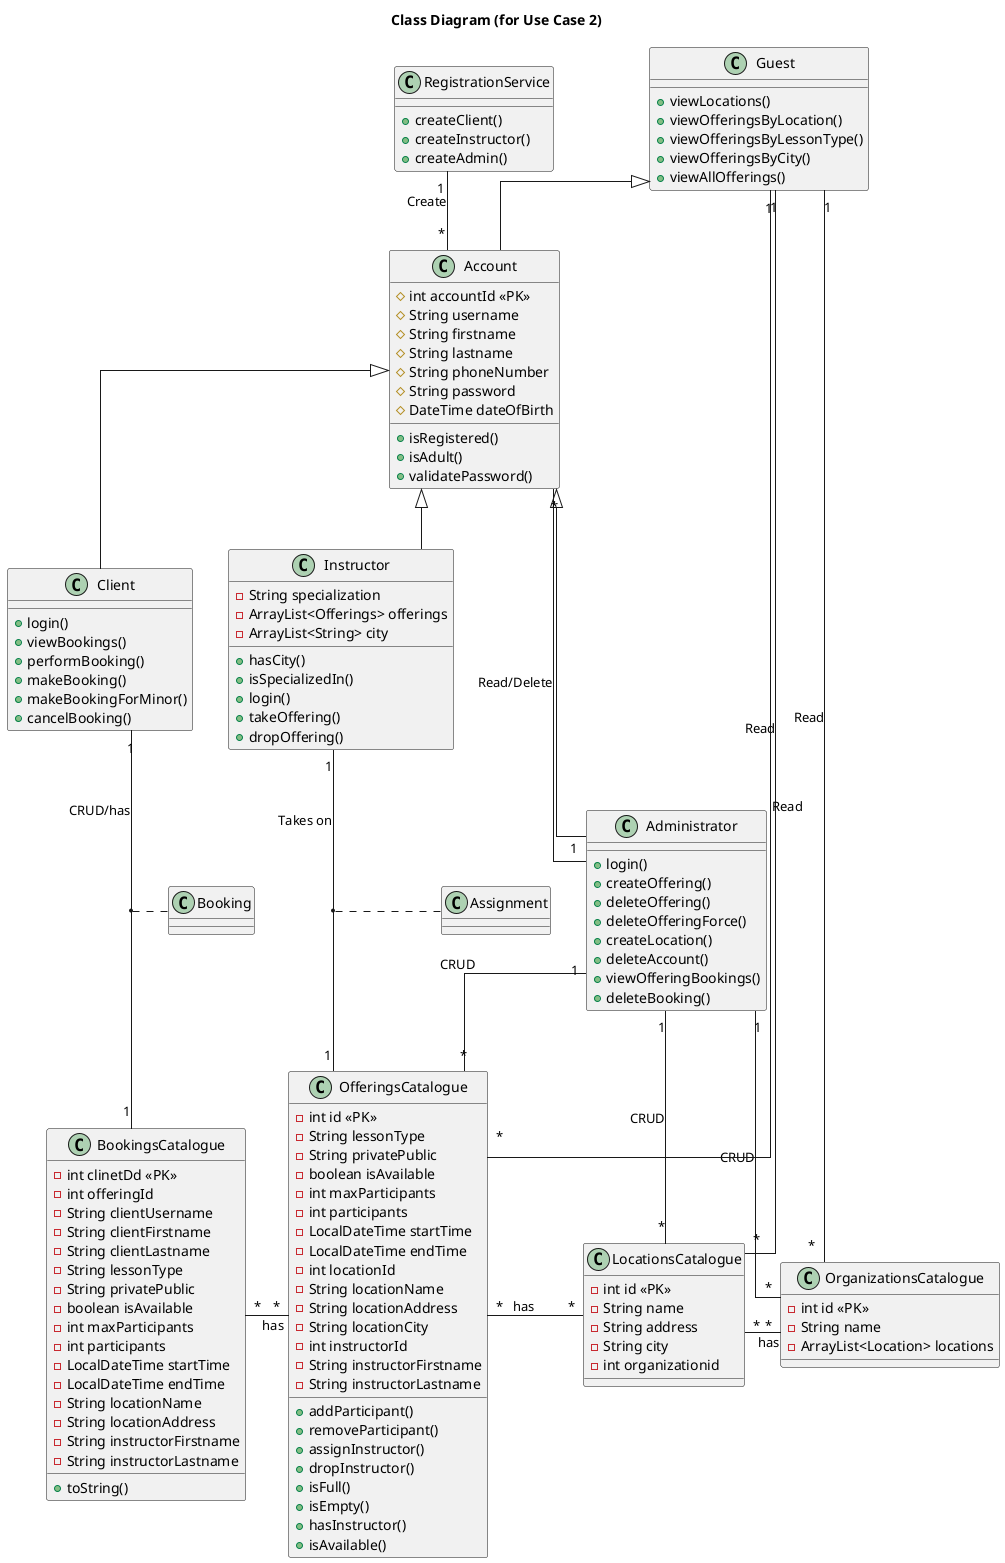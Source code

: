 @startuml ClassDiagram#2
skinparam linetype ortho

title Class Diagram (for Use Case 2)

class Guest{
  + viewLocations()
  + viewOfferingsByLocation()
  + viewOfferingsByLessonType()
  + viewOfferingsByCity()
  + viewAllOfferings()
}


class OrganizationsCatalogue {
  - int id <<PK>>
  - String name
  - ArrayList<Location> locations
}

class LocationsCatalogue {
  - int id <<PK>>
  - String name
  - String address
  - String city
  - int organizationid
}

class Account {
  # int accountId <<PK>>
  # String username
  # String firstname
  # String lastname
  # String phoneNumber
  # String password
  # DateTime dateOfBirth
  + isRegistered()
  + isAdult()
  + validatePassword()
}

class Instructor {
  - String specialization
  - ArrayList<Offerings> offerings
  - ArrayList<String> city
  + hasCity()
  + isSpecializedIn()
  + login()
  + takeOffering()
  + dropOffering()
}

class OfferingsCatalogue {
  - int id <<PK>>
  - String lessonType
  - String privatePublic
  - boolean isAvailable
  - int maxParticipants
  - int participants
  - LocalDateTime startTime
  - LocalDateTime endTime
  - int locationId
  - String locationName
  - String locationAddress
  - String locationCity
  - int instructorId
  - String instructorFirstname
  - String instructorLastname
  + addParticipant()
  + removeParticipant()
  + assignInstructor()
  + dropInstructor()
  + isFull()
  + isEmpty()
  + hasInstructor()
  + isAvailable()
}

class Client {
  + login()
  + viewBookings()
  + performBooking()
  + makeBooking()
  + makeBookingForMinor()
  + cancelBooking()
}

class Administrator {
  + login()
  + createOffering()
  + deleteOffering()
  + deleteOfferingForce()
  + createLocation()
  + deleteAccount()
  + viewOfferingBookings()
  + deleteBooking()
}

class RegistrationService{
  + createClient()
  + createInstructor()
  + createAdmin()
}

class BookingsCatalogue {
  - int clinetDd <<PK>>
  - int offeringId
  - String clientUsername
  - String clientFirstname
  - String clientLastname
  - String lessonType
  - String privatePublic
  - boolean isAvailable
  - int maxParticipants
  - int participants
  - LocalDateTime startTime
  - LocalDateTime endTime
  - String locationName
  - String locationAddress
  - String instructorFirstname
  - String instructorLastname
  + toString()
}

class Assignment{  
}


class Booking { 
}


Account <|-- Instructor
Account <|-- Client
Account <|-- Administrator
Guest <|-- Account


Administrator "1" -- "*" OfferingsCatalogue : "CRUD"
Administrator "1" -- "*" OrganizationsCatalogue : "CRUD"
Administrator "1" -- "*" LocationsCatalogue : "CRUD"
Administrator "1" -- "*" Account : "Read/Delete"
RegistrationService "1" -- "*" Account : "Create"
Client "1" -- "1" BookingsCatalogue: "CRUD/has"
(Client, BookingsCatalogue) .. Booking 
Guest "1" -- "*" LocationsCatalogue: "Read"
Guest "1" -- "*" OfferingsCatalogue: "Read"
Guest "1" -- "*" OrganizationsCatalogue: "Read"
LocationsCatalogue "*" - "*" OrganizationsCatalogue: "has"
BookingsCatalogue "*" - "*" OfferingsCatalogue: "has"
OfferingsCatalogue "*" - "*" LocationsCatalogue: "has"
Instructor "1" -- "1" OfferingsCatalogue: "Takes on"
(Instructor, OfferingsCatalogue) .. Assignment




@enduml